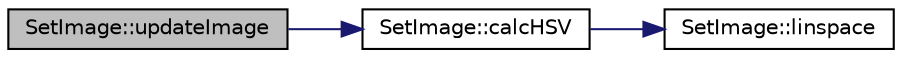 digraph "SetImage::updateImage"
{
 // LATEX_PDF_SIZE
  edge [fontname="Helvetica",fontsize="10",labelfontname="Helvetica",labelfontsize="10"];
  node [fontname="Helvetica",fontsize="10",shape=record];
  rankdir="LR";
  Node1 [label="SetImage::updateImage",height=0.2,width=0.4,color="black", fillcolor="grey75", style="filled", fontcolor="black",tooltip="Scales and updates span coordinates."];
  Node1 -> Node2 [color="midnightblue",fontsize="10",style="solid",fontname="Helvetica"];
  Node2 [label="SetImage::calcHSV",height=0.2,width=0.4,color="black", fillcolor="white", style="filled",URL="$class_set_image.html#a636b908014c55c873ace4a243f1890d7",tooltip=" "];
  Node2 -> Node3 [color="midnightblue",fontsize="10",style="solid",fontname="Helvetica"];
  Node3 [label="SetImage::linspace",height=0.2,width=0.4,color="black", fillcolor="white", style="filled",URL="$class_set_image.html#af8ae9e349763fc0dff9f85326d0b03da",tooltip=" "];
}
